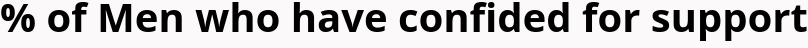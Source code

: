 {
  "$schema": "https://vega.github.io/schema/vega-lite/v5.json",
  "description": "A waffle chart showing the percentage of people who have confided.",
  "title": {
      "text": "% of Men who have confided for support",
      "fontSize": 20,
      "anchor": "middle"
    },
  "data": {
    "values": [
      {"Gender": "Male", "Whether confided": "Has confided", "Value": 517.6},
      {"Gender": "Male", "Whether confided": "Has not confided", "Value": 545.1}
    ]
  },
  "transform": [
    {
      "joinaggregate": [{"op": "sum", "field": "Value", "as": "Total"}]
    },
    {
      "calculate": "datum.Value / datum.Total * 100",
      "as": "PercentOfTotal"
    },
    {
      "calculate": "floor(datum.PercentOfTotal)",
      "as": "WholePercent"
    },
    {
      "calculate": "sequence(1, datum.WholePercent)",
      "as": "S"
    },
    {"flatten": ["S"]},
    {
      "window": [{"op": "row_number", "as": "id"}],
      "sort": [{"field": "Whether confided", "order": "ascending"}]  
    },
    {"calculate": "ceil(datum.id / 10)", "as": "row"},
    {"calculate": "datum.id - datum.row * 10", "as": "col"}
  ],
  "mark": {
    "type": "circle",
    "filled": true,
    "stroke": "black",
    "strokeWidth": 0.7
  },
  "encoding": {
    "x": {"field": "col", "type": "ordinal", "axis": null},
    "y": {"field": "row", "type": "ordinal", "axis": null, "sort": "-y"},
    "color": {
      "field": "Whether confided",
      "type": "nominal",
      "scale": {"range": ["#59A14F", "#79706e"]},  
      "legend": {
        "orient": "right",
        "offset": 10,
        "labelOffset": 3,
        "titlePadding": 5,
        "titleFontSize": 16,
        "labelFontSize": 14
      }
    },
    "size": {"value": 200},
    "tooltip": [
      {"field": "Whether confided", "type": "nominal"},
      {"field": "PercentOfTotal", "type": "quantitative", "title": "Percentage", "format":".2f"}
    ]
  },
  "config": {
    "background": "#d6a5c90f",
    "legend": {
      "labelFontSize": 14,
      "titleFontSize": 16
    }
  }
}
